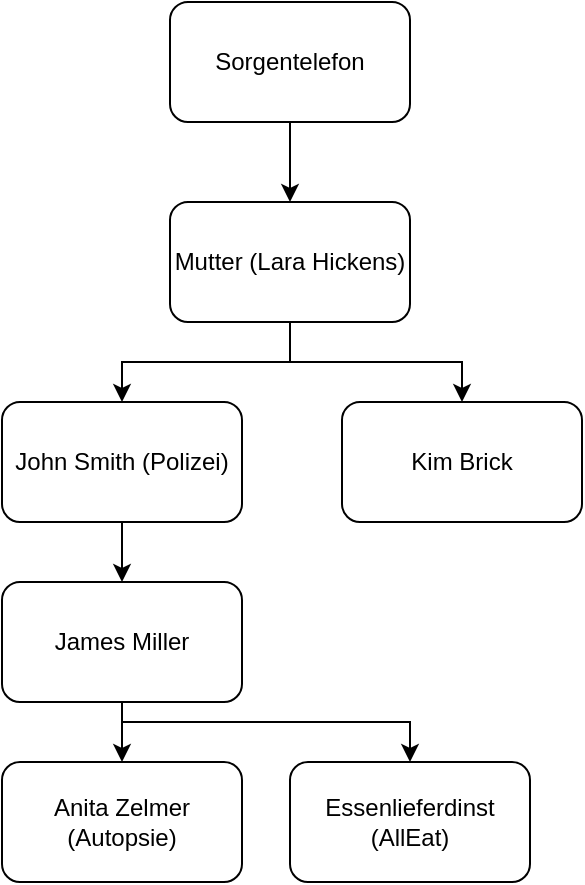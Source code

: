 <mxfile version="26.2.2">
  <diagram name="Seite-1" id="e8pxk-Sx8KkQyPLP6KwD">
    <mxGraphModel dx="816" dy="481" grid="1" gridSize="10" guides="1" tooltips="1" connect="1" arrows="1" fold="1" page="1" pageScale="1" pageWidth="827" pageHeight="1169" math="0" shadow="0">
      <root>
        <mxCell id="0" />
        <mxCell id="1" parent="0" />
        <mxCell id="MVpUlsHbnZ6lfmsMkLoA-1" value="Sorgentelefon" style="rounded=1;whiteSpace=wrap;html=1;" parent="1" vertex="1">
          <mxGeometry x="354" y="20" width="120" height="60" as="geometry" />
        </mxCell>
        <mxCell id="MVpUlsHbnZ6lfmsMkLoA-3" value="Mutter (Lara Hickens)" style="rounded=1;whiteSpace=wrap;html=1;" parent="1" vertex="1">
          <mxGeometry x="354" y="120" width="120" height="60" as="geometry" />
        </mxCell>
        <mxCell id="MVpUlsHbnZ6lfmsMkLoA-7" value="" style="endArrow=classic;html=1;rounded=0;entryX=0.5;entryY=0;entryDx=0;entryDy=0;exitX=0.5;exitY=1;exitDx=0;exitDy=0;" parent="1" source="MVpUlsHbnZ6lfmsMkLoA-1" target="MVpUlsHbnZ6lfmsMkLoA-3" edge="1">
          <mxGeometry width="50" height="50" relative="1" as="geometry">
            <mxPoint x="380" y="120" as="sourcePoint" />
            <mxPoint x="430" y="70" as="targetPoint" />
          </mxGeometry>
        </mxCell>
        <mxCell id="MVpUlsHbnZ6lfmsMkLoA-8" value="" style="endArrow=classic;html=1;rounded=0;exitX=0.5;exitY=1;exitDx=0;exitDy=0;entryX=0.5;entryY=0;entryDx=0;entryDy=0;" parent="1" source="MVpUlsHbnZ6lfmsMkLoA-3" target="MVpUlsHbnZ6lfmsMkLoA-9" edge="1">
          <mxGeometry width="50" height="50" relative="1" as="geometry">
            <mxPoint x="380" y="290" as="sourcePoint" />
            <mxPoint x="340" y="230" as="targetPoint" />
            <Array as="points">
              <mxPoint x="414" y="200" />
              <mxPoint x="330" y="200" />
            </Array>
          </mxGeometry>
        </mxCell>
        <mxCell id="MVpUlsHbnZ6lfmsMkLoA-11" value="" style="edgeStyle=orthogonalEdgeStyle;rounded=0;orthogonalLoop=1;jettySize=auto;html=1;" parent="1" source="MVpUlsHbnZ6lfmsMkLoA-9" target="MVpUlsHbnZ6lfmsMkLoA-10" edge="1">
          <mxGeometry relative="1" as="geometry" />
        </mxCell>
        <mxCell id="MVpUlsHbnZ6lfmsMkLoA-9" value="John Smith (Polizei)" style="rounded=1;whiteSpace=wrap;html=1;" parent="1" vertex="1">
          <mxGeometry x="270" y="220" width="120" height="60" as="geometry" />
        </mxCell>
        <mxCell id="MVpUlsHbnZ6lfmsMkLoA-15" value="" style="edgeStyle=orthogonalEdgeStyle;rounded=0;orthogonalLoop=1;jettySize=auto;html=1;" parent="1" source="MVpUlsHbnZ6lfmsMkLoA-10" target="MVpUlsHbnZ6lfmsMkLoA-14" edge="1">
          <mxGeometry relative="1" as="geometry" />
        </mxCell>
        <mxCell id="BakRVRkFSZIQXWJ9o-AP-2" style="edgeStyle=orthogonalEdgeStyle;rounded=0;orthogonalLoop=1;jettySize=auto;html=1;entryX=0.5;entryY=0;entryDx=0;entryDy=0;" edge="1" parent="1" source="MVpUlsHbnZ6lfmsMkLoA-10" target="BakRVRkFSZIQXWJ9o-AP-1">
          <mxGeometry relative="1" as="geometry">
            <Array as="points">
              <mxPoint x="330" y="380" />
              <mxPoint x="474" y="380" />
            </Array>
          </mxGeometry>
        </mxCell>
        <mxCell id="MVpUlsHbnZ6lfmsMkLoA-10" value="James Miller" style="rounded=1;whiteSpace=wrap;html=1;" parent="1" vertex="1">
          <mxGeometry x="270" y="310" width="120" height="60" as="geometry" />
        </mxCell>
        <mxCell id="MVpUlsHbnZ6lfmsMkLoA-12" value="Kim Brick" style="rounded=1;whiteSpace=wrap;html=1;" parent="1" vertex="1">
          <mxGeometry x="440" y="220" width="120" height="60" as="geometry" />
        </mxCell>
        <mxCell id="MVpUlsHbnZ6lfmsMkLoA-13" value="" style="endArrow=classic;html=1;rounded=0;entryX=0.5;entryY=0;entryDx=0;entryDy=0;exitX=0.5;exitY=1;exitDx=0;exitDy=0;" parent="1" source="MVpUlsHbnZ6lfmsMkLoA-3" target="MVpUlsHbnZ6lfmsMkLoA-12" edge="1">
          <mxGeometry width="50" height="50" relative="1" as="geometry">
            <mxPoint x="450" y="310" as="sourcePoint" />
            <mxPoint x="500" y="260" as="targetPoint" />
            <Array as="points">
              <mxPoint x="414" y="200" />
              <mxPoint x="500" y="200" />
            </Array>
          </mxGeometry>
        </mxCell>
        <mxCell id="MVpUlsHbnZ6lfmsMkLoA-14" value="Anita Zelmer (Autopsie)" style="rounded=1;whiteSpace=wrap;html=1;" parent="1" vertex="1">
          <mxGeometry x="270" y="400" width="120" height="60" as="geometry" />
        </mxCell>
        <mxCell id="BakRVRkFSZIQXWJ9o-AP-1" value="Essenlieferdinst (AllEat)" style="rounded=1;whiteSpace=wrap;html=1;" vertex="1" parent="1">
          <mxGeometry x="414" y="400" width="120" height="60" as="geometry" />
        </mxCell>
      </root>
    </mxGraphModel>
  </diagram>
</mxfile>
